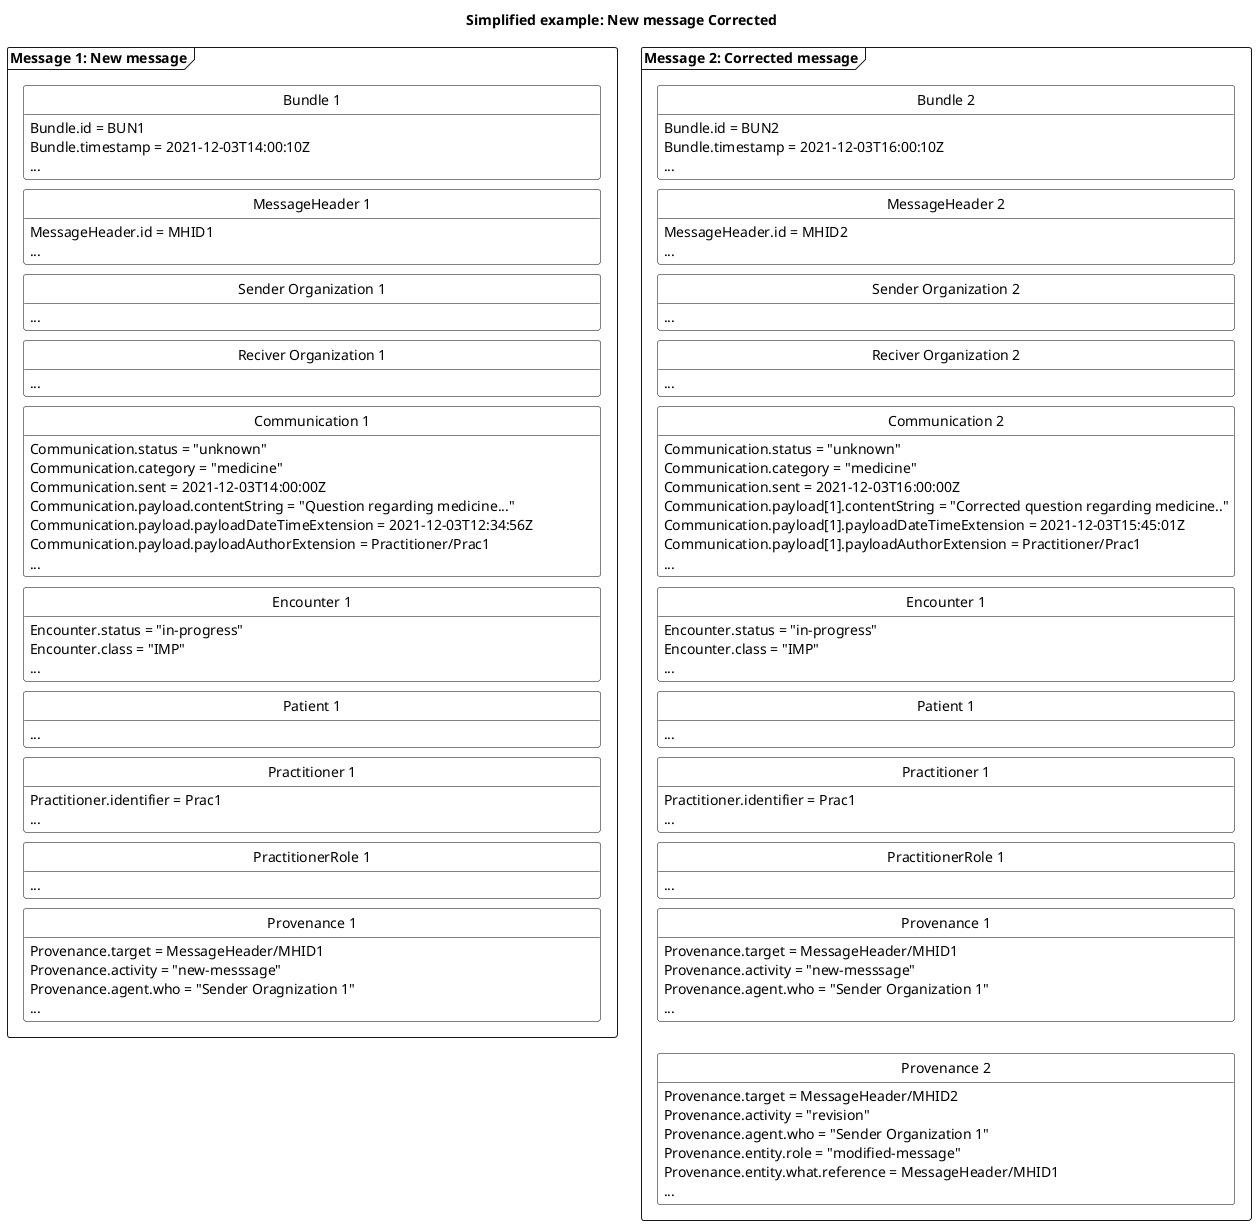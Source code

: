 @startuml CCCorrectMessage
'layout
skinparam class {
    BackgroundColor White
    BorderColor Black
    ArrowColor Black
  }
hide circle
hide empty members
skinparam SameClassWidth true
skinparam Ranksep 10


'title
title Simplified example: New message Corrected

'Message 1: New message
package "Message 1: New message" as new <<Frame>>{
    class "Bundle 1" as newB {
        Bundle.id = BUN1
        Bundle.timestamp = 2021-12-03T14:00:10Z
        ...
    }
    class "MessageHeader 1" as newMH{
        MessageHeader.id = MHID1
        ...
    }
    class "Sender Organization 1" as newSOrg{
        ...
    }
    class "Reciver Organization 1" as newROrg{
        ...
    }
    class "Communication 1" as newCom{
        Communication.status = "unknown"
        Communication.category = "medicine"
        Communication.sent = 2021-12-03T14:00:00Z
        Communication.payload.contentString = "Question regarding medicine..."
        Communication.payload.payloadDateTimeExtension = 2021-12-03T12:34:56Z
        Communication.payload.payloadAuthorExtension = Practitioner/Prac1
        ...
    }
    class "Encounter 1" as newENC{
        Encounter.status = "in-progress"
        Encounter.class = "IMP"
        ...
    }
    class "Patient 1" as newPT{
        ...
    }
    class "Practitioner 1" as newPrac{
        Practitioner.identifier = Prac1
        ...
    }
    class "PractitionerRole 1" as newPracR{
        ...
    }
    class "Provenance 1" as newPRO{
        Provenance.target = MessageHeader/MHID1
        Provenance.activity = "new-messsage"
        Provenance.agent.who = "Sender Oragnization 1"
        ...
    }

newB -[hidden]- newMH
newMH -[hidden]- newSOrg
newSOrg-[hidden]-newROrg
newROrg-[hidden]-newCom
newCom -[hidden]- newENC
newENC-[hidden]-newPT
newPT-[hidden]-newPrac
newPrac-[hidden]-newPracR
newPracR-[hidden]-newPRO



}

'Message 2: corrected message
package "Message 2: Corrected message" as error <<Frame>>{
    class "Bundle 2" as errorB {
        Bundle.id = BUN2
        Bundle.timestamp = 2021-12-03T16:00:10Z
        ...
    }
    class "MessageHeader 2" as errorMH{
        MessageHeader.id = MHID2
        ...
    }
    class "Sender Organization 2" as errorSOrg{
        ...
    }
    class "Reciver Organization 2" as errorROrg{
        ...
    }
    class "Communication 2" as newerrorCom{
        Communication.status = "unknown"
        Communication.category = "medicine"
        Communication.sent = 2021-12-03T16:00:00Z
        Communication.payload[1].contentString = "Corrected question regarding medicine.."
        Communication.payload[1].payloadDateTimeExtension = 2021-12-03T15:45:01Z
        Communication.payload[1].payloadAuthorExtension = Practitioner/Prac1
        ...
    }
    class "Encounter 1" as newerrorENC{
        Encounter.status = "in-progress"
        Encounter.class = "IMP"
        ...
    }
    class "Patient 1" as newerrorPT{
        ...
    }
    class "Practitioner 1" as newerrorPrac{
        Practitioner.identifier = Prac1
        ...
    }
    class "PractitionerRole 1" as newerrorPracR{
        ...
    }
    class "Provenance 1" as newerrorPRO{
        Provenance.target = MessageHeader/MHID1
        Provenance.activity = "new-messsage"
        Provenance.agent.who = "Sender Organization 1"
        ...
    }
    class "Provenance 2" as errorPRO{
        Provenance.target = MessageHeader/MHID2
        Provenance.activity = "revision"
        Provenance.agent.who = "Sender Organization 1"
        Provenance.entity.role = "modified-message"
        Provenance.entity.what.reference = MessageHeader/MHID1
        ...
    }

errorB -[hidden]- errorMH
errorMH -[hidden]- errorSOrg
errorSOrg-[hidden]-errorROrg
errorROrg-[hidden]-newerrorCom
newerrorCom -[hidden]- newerrorENC
newerrorENC-[hidden]-newerrorPT
newerrorPT-[hidden]-newerrorPrac
newerrorPrac-[hidden]-newerrorPracR
newerrorPracR-[hidden]-newerrorPRO
newerrorPRO-[hidden]-errorPRO



}

' pile mellem de to beskeder
' admit --> finished


@enduml






